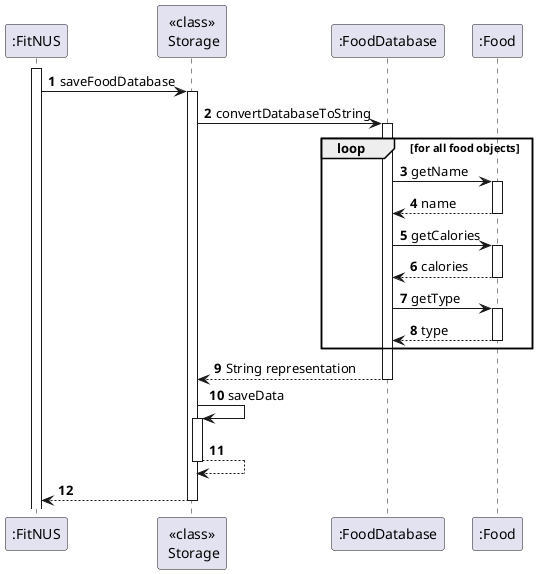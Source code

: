 @startuml
'https://plantuml.com/sequence-diagram

autonumber

activate ":FitNUS"
":FitNUS" -> "<<class>>\n Storage": saveFoodDatabase
activate "<<class>>\n Storage"
"<<class>>\n Storage" -> ":FoodDatabase" : convertDatabaseToString
activate ":FoodDatabase"
loop for all food objects
":FoodDatabase" -> ":Food" : getName
activate ":Food"
return name
":FoodDatabase" -> ":Food" : getCalories
activate ":Food"
return calories
":FoodDatabase" -> ":Food" : getType
activate ":Food"
return type
end
return String representation
"<<class>>\n Storage" -> "<<class>>\n Storage" : saveData
activate "<<class>>\n Storage"
return
return


@enduml